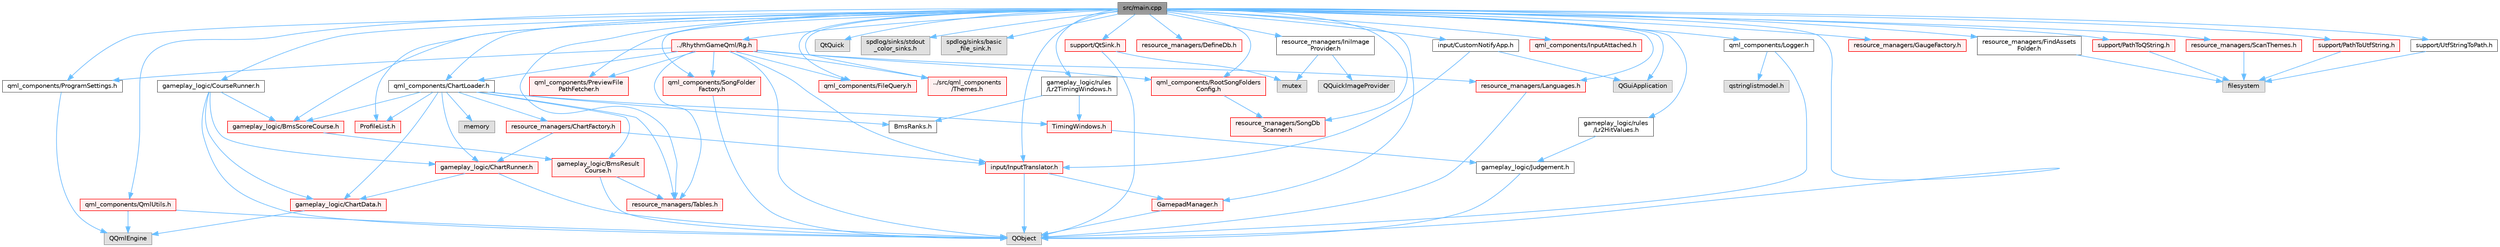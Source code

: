 digraph "src/main.cpp"
{
 // LATEX_PDF_SIZE
  bgcolor="transparent";
  edge [fontname=Helvetica,fontsize=10,labelfontname=Helvetica,labelfontsize=10];
  node [fontname=Helvetica,fontsize=10,shape=box,height=0.2,width=0.4];
  Node1 [id="Node000001",label="src/main.cpp",height=0.2,width=0.4,color="gray40", fillcolor="grey60", style="filled", fontcolor="black",tooltip=" "];
  Node1 -> Node2 [id="edge1_Node000001_Node000002",color="steelblue1",style="solid",tooltip=" "];
  Node2 [id="Node000002",label="resource_managers/FindAssets\lFolder.h",height=0.2,width=0.4,color="grey40", fillcolor="white", style="filled",URL="$FindAssetsFolder_8h.html",tooltip=" "];
  Node2 -> Node3 [id="edge2_Node000002_Node000003",color="steelblue1",style="solid",tooltip=" "];
  Node3 [id="Node000003",label="filesystem",height=0.2,width=0.4,color="grey60", fillcolor="#E0E0E0", style="filled",tooltip=" "];
  Node1 -> Node4 [id="edge3_Node000001_Node000004",color="steelblue1",style="solid",tooltip=" "];
  Node4 [id="Node000004",label="resource_managers/IniImage\lProvider.h",height=0.2,width=0.4,color="grey40", fillcolor="white", style="filled",URL="$IniImageProvider_8h.html",tooltip=" "];
  Node4 -> Node5 [id="edge4_Node000004_Node000005",color="steelblue1",style="solid",tooltip=" "];
  Node5 [id="Node000005",label="QQuickImageProvider",height=0.2,width=0.4,color="grey60", fillcolor="#E0E0E0", style="filled",tooltip=" "];
  Node4 -> Node6 [id="edge5_Node000004_Node000006",color="steelblue1",style="solid",tooltip=" "];
  Node6 [id="Node000006",label="mutex",height=0.2,width=0.4,color="grey60", fillcolor="#E0E0E0", style="filled",tooltip=" "];
  Node1 -> Node7 [id="edge6_Node000001_Node000007",color="steelblue1",style="solid",tooltip=" "];
  Node7 [id="Node000007",label="gameplay_logic/rules\l/Lr2TimingWindows.h",height=0.2,width=0.4,color="grey40", fillcolor="white", style="filled",URL="$Lr2TimingWindows_8h.html",tooltip=" "];
  Node7 -> Node8 [id="edge7_Node000007_Node000008",color="steelblue1",style="solid",tooltip=" "];
  Node8 [id="Node000008",label="BmsRanks.h",height=0.2,width=0.4,color="grey40", fillcolor="white", style="filled",URL="$BmsRanks_8h.html",tooltip=" "];
  Node7 -> Node9 [id="edge8_Node000007_Node000009",color="steelblue1",style="solid",tooltip=" "];
  Node9 [id="Node000009",label="TimingWindows.h",height=0.2,width=0.4,color="red", fillcolor="#FFF0F0", style="filled",URL="$TimingWindows_8h.html",tooltip=" "];
  Node9 -> Node12 [id="edge9_Node000009_Node000012",color="steelblue1",style="solid",tooltip=" "];
  Node12 [id="Node000012",label="gameplay_logic/Judgement.h",height=0.2,width=0.4,color="grey40", fillcolor="white", style="filled",URL="$Judgement_8h.html",tooltip=" "];
  Node12 -> Node13 [id="edge10_Node000012_Node000013",color="steelblue1",style="solid",tooltip=" "];
  Node13 [id="Node000013",label="QObject",height=0.2,width=0.4,color="grey60", fillcolor="#E0E0E0", style="filled",tooltip=" "];
  Node1 -> Node14 [id="edge11_Node000001_Node000014",color="steelblue1",style="solid",tooltip=" "];
  Node14 [id="Node000014",label="qml_components/ProgramSettings.h",height=0.2,width=0.4,color="grey40", fillcolor="white", style="filled",URL="$ProgramSettings_8h.html",tooltip=" "];
  Node14 -> Node15 [id="edge12_Node000014_Node000015",color="steelblue1",style="solid",tooltip=" "];
  Node15 [id="Node000015",label="QQmlEngine",height=0.2,width=0.4,color="grey60", fillcolor="#E0E0E0", style="filled",tooltip=" "];
  Node1 -> Node16 [id="edge13_Node000001_Node000016",color="steelblue1",style="solid",tooltip=" "];
  Node16 [id="Node000016",label="qml_components/ChartLoader.h",height=0.2,width=0.4,color="grey40", fillcolor="white", style="filled",URL="$ChartLoader_8h.html",tooltip=" "];
  Node16 -> Node17 [id="edge14_Node000016_Node000017",color="steelblue1",style="solid",tooltip=" "];
  Node17 [id="Node000017",label="ProfileList.h",height=0.2,width=0.4,color="red", fillcolor="#FFF0F0", style="filled",URL="$ProfileList_8h.html",tooltip=" "];
  Node16 -> Node64 [id="edge15_Node000016_Node000064",color="steelblue1",style="solid",tooltip=" "];
  Node64 [id="Node000064",label="gameplay_logic/BmsResult\lCourse.h",height=0.2,width=0.4,color="red", fillcolor="#FFF0F0", style="filled",URL="$BmsResultCourse_8h.html",tooltip=" "];
  Node64 -> Node58 [id="edge16_Node000064_Node000058",color="steelblue1",style="solid",tooltip=" "];
  Node58 [id="Node000058",label="resource_managers/Tables.h",height=0.2,width=0.4,color="red", fillcolor="#FFF0F0", style="filled",URL="$Tables_8h.html",tooltip=" "];
  Node64 -> Node13 [id="edge17_Node000064_Node000013",color="steelblue1",style="solid",tooltip=" "];
  Node16 -> Node65 [id="edge18_Node000016_Node000065",color="steelblue1",style="solid",tooltip=" "];
  Node65 [id="Node000065",label="gameplay_logic/BmsScoreCourse.h",height=0.2,width=0.4,color="red", fillcolor="#FFF0F0", style="filled",URL="$BmsScoreCourse_8h.html",tooltip=" "];
  Node65 -> Node64 [id="edge19_Node000065_Node000064",color="steelblue1",style="solid",tooltip=" "];
  Node16 -> Node66 [id="edge20_Node000016_Node000066",color="steelblue1",style="solid",tooltip=" "];
  Node66 [id="Node000066",label="memory",height=0.2,width=0.4,color="grey60", fillcolor="#E0E0E0", style="filled",tooltip=" "];
  Node16 -> Node67 [id="edge21_Node000016_Node000067",color="steelblue1",style="solid",tooltip=" "];
  Node67 [id="Node000067",label="gameplay_logic/ChartData.h",height=0.2,width=0.4,color="red", fillcolor="#FFF0F0", style="filled",URL="$ChartData_8h.html",tooltip=" "];
  Node67 -> Node15 [id="edge22_Node000067_Node000015",color="steelblue1",style="solid",tooltip=" "];
  Node16 -> Node68 [id="edge23_Node000016_Node000068",color="steelblue1",style="solid",tooltip=" "];
  Node68 [id="Node000068",label="gameplay_logic/ChartRunner.h",height=0.2,width=0.4,color="red", fillcolor="#FFF0F0", style="filled",URL="$ChartRunner_8h.html",tooltip=" "];
  Node68 -> Node13 [id="edge24_Node000068_Node000013",color="steelblue1",style="solid",tooltip=" "];
  Node68 -> Node67 [id="edge25_Node000068_Node000067",color="steelblue1",style="solid",tooltip=" "];
  Node16 -> Node97 [id="edge26_Node000016_Node000097",color="steelblue1",style="solid",tooltip=" "];
  Node97 [id="Node000097",label="resource_managers/ChartFactory.h",height=0.2,width=0.4,color="red", fillcolor="#FFF0F0", style="filled",URL="$ChartFactory_8h.html",tooltip=" "];
  Node97 -> Node68 [id="edge27_Node000097_Node000068",color="steelblue1",style="solid",tooltip=" "];
  Node97 -> Node35 [id="edge28_Node000097_Node000035",color="steelblue1",style="solid",tooltip=" "];
  Node35 [id="Node000035",label="input/InputTranslator.h",height=0.2,width=0.4,color="red", fillcolor="#FFF0F0", style="filled",URL="$InputTranslator_8h.html",tooltip=" "];
  Node35 -> Node37 [id="edge29_Node000035_Node000037",color="steelblue1",style="solid",tooltip=" "];
  Node37 [id="Node000037",label="GamepadManager.h",height=0.2,width=0.4,color="red", fillcolor="#FFF0F0", style="filled",URL="$GamepadManager_8h.html",tooltip=" "];
  Node37 -> Node13 [id="edge30_Node000037_Node000013",color="steelblue1",style="solid",tooltip=" "];
  Node35 -> Node13 [id="edge31_Node000035_Node000013",color="steelblue1",style="solid",tooltip=" "];
  Node16 -> Node9 [id="edge32_Node000016_Node000009",color="steelblue1",style="solid",tooltip=" "];
  Node16 -> Node8 [id="edge33_Node000016_Node000008",color="steelblue1",style="solid",tooltip=" "];
  Node16 -> Node58 [id="edge34_Node000016_Node000058",color="steelblue1",style="solid",tooltip=" "];
  Node1 -> Node99 [id="edge35_Node000001_Node000099",color="steelblue1",style="solid",tooltip=" "];
  Node99 [id="Node000099",label="QGuiApplication",height=0.2,width=0.4,color="grey60", fillcolor="#E0E0E0", style="filled",tooltip=" "];
  Node1 -> Node13 [id="edge36_Node000001_Node000013",color="steelblue1",style="solid",tooltip=" "];
  Node1 -> Node100 [id="edge37_Node000001_Node000100",color="steelblue1",style="solid",tooltip=" "];
  Node100 [id="Node000100",label="QtQuick",height=0.2,width=0.4,color="grey60", fillcolor="#E0E0E0", style="filled",tooltip=" "];
  Node1 -> Node101 [id="edge38_Node000001_Node000101",color="steelblue1",style="solid",tooltip=" "];
  Node101 [id="Node000101",label="spdlog/sinks/stdout\l_color_sinks.h",height=0.2,width=0.4,color="grey60", fillcolor="#E0E0E0", style="filled",tooltip=" "];
  Node1 -> Node102 [id="edge39_Node000001_Node000102",color="steelblue1",style="solid",tooltip=" "];
  Node102 [id="Node000102",label="spdlog/sinks/basic\l_file_sink.h",height=0.2,width=0.4,color="grey60", fillcolor="#E0E0E0", style="filled",tooltip=" "];
  Node1 -> Node103 [id="edge40_Node000001_Node000103",color="steelblue1",style="solid",tooltip=" "];
  Node103 [id="Node000103",label="qml_components/Logger.h",height=0.2,width=0.4,color="grey40", fillcolor="white", style="filled",URL="$Logger_8h.html",tooltip=" "];
  Node103 -> Node13 [id="edge41_Node000103_Node000013",color="steelblue1",style="solid",tooltip=" "];
  Node103 -> Node104 [id="edge42_Node000103_Node000104",color="steelblue1",style="solid",tooltip=" "];
  Node104 [id="Node000104",label="qstringlistmodel.h",height=0.2,width=0.4,color="grey60", fillcolor="#E0E0E0", style="filled",tooltip=" "];
  Node1 -> Node105 [id="edge43_Node000001_Node000105",color="steelblue1",style="solid",tooltip=" "];
  Node105 [id="Node000105",label="gameplay_logic/rules\l/Lr2HitValues.h",height=0.2,width=0.4,color="grey40", fillcolor="white", style="filled",URL="$Lr2HitValues_8h.html",tooltip=" "];
  Node105 -> Node12 [id="edge44_Node000105_Node000012",color="steelblue1",style="solid",tooltip=" "];
  Node1 -> Node106 [id="edge45_Node000001_Node000106",color="steelblue1",style="solid",tooltip=" "];
  Node106 [id="Node000106",label="resource_managers/SongDb\lScanner.h",height=0.2,width=0.4,color="red", fillcolor="#FFF0F0", style="filled",URL="$SongDbScanner_8h.html",tooltip=" "];
  Node1 -> Node107 [id="edge46_Node000001_Node000107",color="steelblue1",style="solid",tooltip=" "];
  Node107 [id="Node000107",label="resource_managers/DefineDb.h",height=0.2,width=0.4,color="red", fillcolor="#FFF0F0", style="filled",URL="$DefineDb_8h.html",tooltip=" "];
  Node1 -> Node37 [id="edge47_Node000001_Node000037",color="steelblue1",style="solid",tooltip=" "];
  Node1 -> Node35 [id="edge48_Node000001_Node000035",color="steelblue1",style="solid",tooltip=" "];
  Node1 -> Node108 [id="edge49_Node000001_Node000108",color="steelblue1",style="solid",tooltip=" "];
  Node108 [id="Node000108",label="qml_components/RootSongFolders\lConfig.h",height=0.2,width=0.4,color="red", fillcolor="#FFF0F0", style="filled",URL="$RootSongFoldersConfig_8h.html",tooltip=" "];
  Node108 -> Node106 [id="edge50_Node000108_Node000106",color="steelblue1",style="solid",tooltip=" "];
  Node1 -> Node111 [id="edge51_Node000001_Node000111",color="steelblue1",style="solid",tooltip=" "];
  Node111 [id="Node000111",label="qml_components/SongFolder\lFactory.h",height=0.2,width=0.4,color="red", fillcolor="#FFF0F0", style="filled",URL="$SongFolderFactory_8h.html",tooltip=" "];
  Node111 -> Node13 [id="edge52_Node000111_Node000013",color="steelblue1",style="solid",tooltip=" "];
  Node1 -> Node112 [id="edge53_Node000001_Node000112",color="steelblue1",style="solid",tooltip=" "];
  Node112 [id="Node000112",label="support/PathToQString.h",height=0.2,width=0.4,color="red", fillcolor="#FFF0F0", style="filled",URL="$PathToQString_8h.html",tooltip=" "];
  Node112 -> Node3 [id="edge54_Node000112_Node000003",color="steelblue1",style="solid",tooltip=" "];
  Node1 -> Node17 [id="edge55_Node000001_Node000017",color="steelblue1",style="solid",tooltip=" "];
  Node1 -> Node113 [id="edge56_Node000001_Node000113",color="steelblue1",style="solid",tooltip=" "];
  Node113 [id="Node000113",label="qml_components/PreviewFile\lPathFetcher.h",height=0.2,width=0.4,color="red", fillcolor="#FFF0F0", style="filled",URL="$PreviewFilePathFetcher_8h.html",tooltip=" "];
  Node1 -> Node115 [id="edge57_Node000001_Node000115",color="steelblue1",style="solid",tooltip=" "];
  Node115 [id="Node000115",label="qml_components/FileQuery.h",height=0.2,width=0.4,color="red", fillcolor="#FFF0F0", style="filled",URL="$FileQuery_8h.html",tooltip=" "];
  Node1 -> Node117 [id="edge58_Node000001_Node000117",color="steelblue1",style="solid",tooltip=" "];
  Node117 [id="Node000117",label="qml_components/InputAttached.h",height=0.2,width=0.4,color="red", fillcolor="#FFF0F0", style="filled",URL="$InputAttached_8h.html",tooltip=" "];
  Node1 -> Node120 [id="edge59_Node000001_Node000120",color="steelblue1",style="solid",tooltip=" "];
  Node120 [id="Node000120",label="../RhythmGameQml/Rg.h",height=0.2,width=0.4,color="red", fillcolor="#FFF0F0", style="filled",URL="$Rg_8h.html",tooltip=" "];
  Node120 -> Node16 [id="edge60_Node000120_Node000016",color="steelblue1",style="solid",tooltip=" "];
  Node120 -> Node115 [id="edge61_Node000120_Node000115",color="steelblue1",style="solid",tooltip=" "];
  Node120 -> Node113 [id="edge62_Node000120_Node000113",color="steelblue1",style="solid",tooltip=" "];
  Node120 -> Node14 [id="edge63_Node000120_Node000014",color="steelblue1",style="solid",tooltip=" "];
  Node120 -> Node108 [id="edge64_Node000120_Node000108",color="steelblue1",style="solid",tooltip=" "];
  Node120 -> Node111 [id="edge65_Node000120_Node000111",color="steelblue1",style="solid",tooltip=" "];
  Node120 -> Node121 [id="edge66_Node000120_Node000121",color="steelblue1",style="solid",tooltip=" "];
  Node121 [id="Node000121",label="../src/qml_components\l/Themes.h",height=0.2,width=0.4,color="red", fillcolor="#FFF0F0", style="filled",URL="$Themes_8h.html",tooltip=" "];
  Node120 -> Node35 [id="edge67_Node000120_Node000035",color="steelblue1",style="solid",tooltip=" "];
  Node120 -> Node122 [id="edge68_Node000120_Node000122",color="steelblue1",style="solid",tooltip=" "];
  Node122 [id="Node000122",label="resource_managers/Languages.h",height=0.2,width=0.4,color="red", fillcolor="#FFF0F0", style="filled",URL="$Languages_8h.html",tooltip=" "];
  Node122 -> Node13 [id="edge69_Node000122_Node000013",color="steelblue1",style="solid",tooltip=" "];
  Node120 -> Node58 [id="edge70_Node000120_Node000058",color="steelblue1",style="solid",tooltip=" "];
  Node120 -> Node13 [id="edge71_Node000120_Node000013",color="steelblue1",style="solid",tooltip=" "];
  Node1 -> Node65 [id="edge72_Node000001_Node000065",color="steelblue1",style="solid",tooltip=" "];
  Node1 -> Node125 [id="edge73_Node000001_Node000125",color="steelblue1",style="solid",tooltip=" "];
  Node125 [id="Node000125",label="input/CustomNotifyApp.h",height=0.2,width=0.4,color="grey40", fillcolor="white", style="filled",URL="$CustomNotifyApp_8h.html",tooltip=" "];
  Node125 -> Node35 [id="edge74_Node000125_Node000035",color="steelblue1",style="solid",tooltip=" "];
  Node125 -> Node99 [id="edge75_Node000125_Node000099",color="steelblue1",style="solid",tooltip=" "];
  Node1 -> Node126 [id="edge76_Node000001_Node000126",color="steelblue1",style="solid",tooltip=" "];
  Node126 [id="Node000126",label="qml_components/QmlUtils.h",height=0.2,width=0.4,color="red", fillcolor="#FFF0F0", style="filled",URL="$QmlUtils_8h.html",tooltip=" "];
  Node126 -> Node13 [id="edge77_Node000126_Node000013",color="steelblue1",style="solid",tooltip=" "];
  Node126 -> Node15 [id="edge78_Node000126_Node000015",color="steelblue1",style="solid",tooltip=" "];
  Node1 -> Node121 [id="edge79_Node000001_Node000121",color="steelblue1",style="solid",tooltip=" "];
  Node1 -> Node128 [id="edge80_Node000001_Node000128",color="steelblue1",style="solid",tooltip=" "];
  Node128 [id="Node000128",label="resource_managers/GaugeFactory.h",height=0.2,width=0.4,color="red", fillcolor="#FFF0F0", style="filled",URL="$GaugeFactory_8h.html",tooltip=" "];
  Node1 -> Node122 [id="edge81_Node000001_Node000122",color="steelblue1",style="solid",tooltip=" "];
  Node1 -> Node129 [id="edge82_Node000001_Node000129",color="steelblue1",style="solid",tooltip=" "];
  Node129 [id="Node000129",label="resource_managers/ScanThemes.h",height=0.2,width=0.4,color="red", fillcolor="#FFF0F0", style="filled",URL="$ScanThemes_8h.html",tooltip=" "];
  Node129 -> Node3 [id="edge83_Node000129_Node000003",color="steelblue1",style="solid",tooltip=" "];
  Node1 -> Node58 [id="edge84_Node000001_Node000058",color="steelblue1",style="solid",tooltip=" "];
  Node1 -> Node130 [id="edge85_Node000001_Node000130",color="steelblue1",style="solid",tooltip=" "];
  Node130 [id="Node000130",label="support/PathToUtfString.h",height=0.2,width=0.4,color="red", fillcolor="#FFF0F0", style="filled",URL="$PathToUtfString_8h.html",tooltip=" "];
  Node130 -> Node3 [id="edge86_Node000130_Node000003",color="steelblue1",style="solid",tooltip=" "];
  Node1 -> Node131 [id="edge87_Node000001_Node000131",color="steelblue1",style="solid",tooltip=" "];
  Node131 [id="Node000131",label="support/UtfStringToPath.h",height=0.2,width=0.4,color="grey40", fillcolor="white", style="filled",URL="$UtfStringToPath_8h.html",tooltip=" "];
  Node131 -> Node3 [id="edge88_Node000131_Node000003",color="steelblue1",style="solid",tooltip=" "];
  Node1 -> Node132 [id="edge89_Node000001_Node000132",color="steelblue1",style="solid",tooltip=" "];
  Node132 [id="Node000132",label="gameplay_logic/CourseRunner.h",height=0.2,width=0.4,color="grey40", fillcolor="white", style="filled",URL="$CourseRunner_8h.html",tooltip=" "];
  Node132 -> Node65 [id="edge90_Node000132_Node000065",color="steelblue1",style="solid",tooltip=" "];
  Node132 -> Node67 [id="edge91_Node000132_Node000067",color="steelblue1",style="solid",tooltip=" "];
  Node132 -> Node13 [id="edge92_Node000132_Node000013",color="steelblue1",style="solid",tooltip=" "];
  Node132 -> Node68 [id="edge93_Node000132_Node000068",color="steelblue1",style="solid",tooltip=" "];
  Node1 -> Node133 [id="edge94_Node000001_Node000133",color="steelblue1",style="solid",tooltip=" "];
  Node133 [id="Node000133",label="support/QtSink.h",height=0.2,width=0.4,color="red", fillcolor="#FFF0F0", style="filled",URL="$QtSink_8h.html",tooltip=" "];
  Node133 -> Node13 [id="edge95_Node000133_Node000013",color="steelblue1",style="solid",tooltip=" "];
  Node133 -> Node6 [id="edge96_Node000133_Node000006",color="steelblue1",style="solid",tooltip=" "];
}
